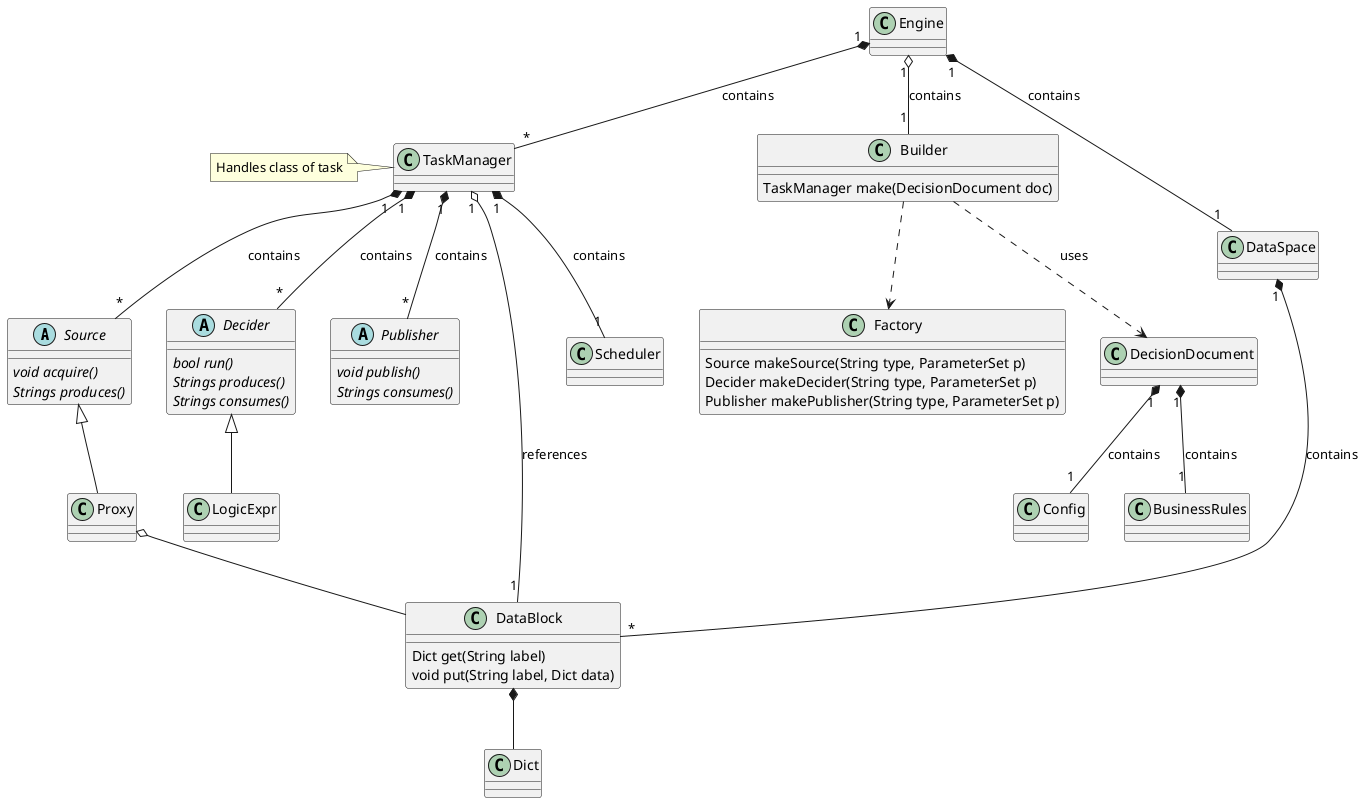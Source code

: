 
@startuml
skinparam shadowing false

abstract class Source {
 {abstract} void acquire()
 {abstract} Strings produces()
}

abstract class Decider {
 {abstract} bool run()
 {abstract} Strings produces()
 {abstract} Strings consumes()
}

abstract class Publisher {
 {abstract} void publish()
 {abstract} Strings consumes()
}

class TaskManager {

}

note left of TaskManager : Handles class of task


TaskManager "1" *-- "*" Source : contains
TaskManager "1" *-- "*" Decider : contains
TaskManager "1" *-- "*" Publisher : contains

class LogicExpr {
}

class Proxy {
}

Proxy o-- DataBlock

Source <|-- Proxy
Decider <|-- LogicExpr

class Factory {
 Source makeSource(String type, ParameterSet p)
 Decider makeDecider(String type, ParameterSet p)
 Publisher makePublisher(String type, ParameterSet p)
}

class Builder {
 TaskManager make(DecisionDocument doc)
}

class Scheduler {
}

class Dict {
 
}

class DataBlock {
 Dict get(String label)
 void put(String label, Dict data)
}

DataBlock *-- Dict

class DataSpace {
}

DataSpace "1" *-- "*" DataBlock : contains
TaskManager "1" *-- "1" Scheduler : contains
TaskManager "1" o-- "1" DataBlock : references

class DecisionDocument {
}

class Config {
}

class BusinessRules {
}

DecisionDocument "1" *-- "1" Config : contains
DecisionDocument "1" *-- "1" BusinessRules : contains

Builder ..> DecisionDocument : uses
Builder ..> Factory

class Engine {
}

Engine "1" o-- "1" Builder : contains
Engine "1" *-- "*" TaskManager : contains
Engine "1" *-- "1" DataSpace : contains

@enduml
